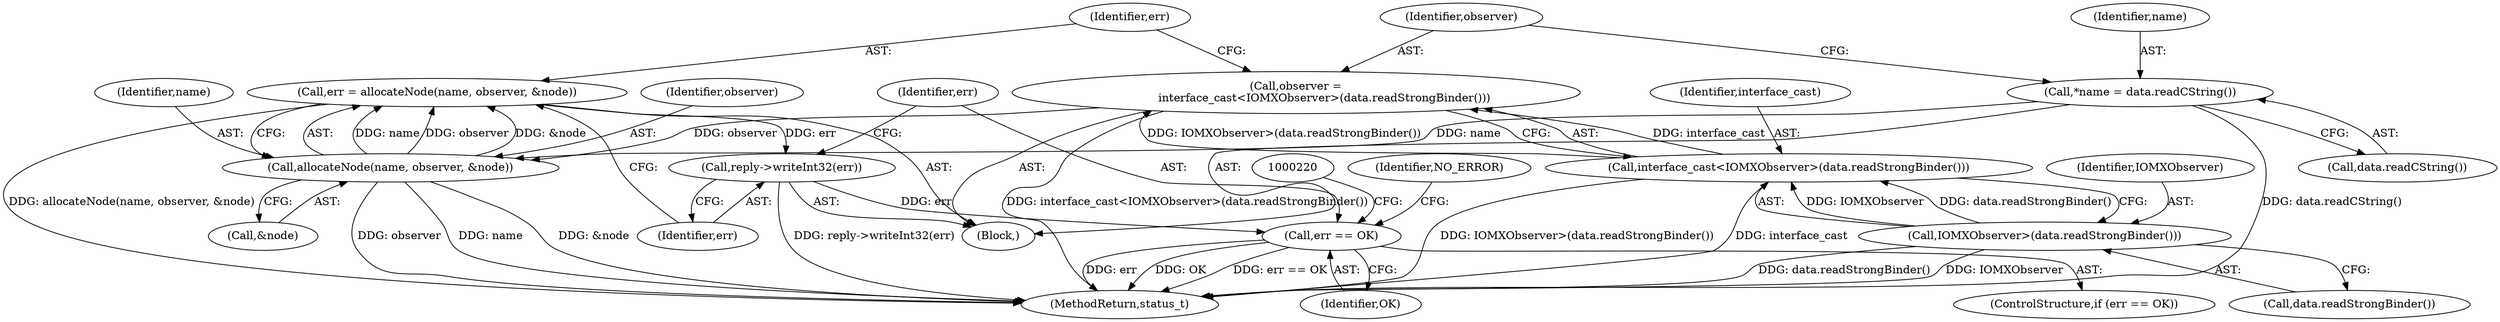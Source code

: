 digraph "0_Android_295c883fe3105b19bcd0f9e07d54c6b589fc5bff@API" {
"1000204" [label="(Call,err = allocateNode(name, observer, &node))"];
"1000206" [label="(Call,allocateNode(name, observer, &node))"];
"1000191" [label="(Call,*name = data.readCString())"];
"1000195" [label="(Call,observer =\n                interface_cast<IOMXObserver>(data.readStrongBinder()))"];
"1000197" [label="(Call,interface_cast<IOMXObserver>(data.readStrongBinder()))"];
"1000199" [label="(Call,IOMXObserver>(data.readStrongBinder()))"];
"1000211" [label="(Call,reply->writeInt32(err))"];
"1000214" [label="(Call,err == OK)"];
"1000205" [label="(Identifier,err)"];
"1000201" [label="(Call,data.readStrongBinder())"];
"1000195" [label="(Call,observer =\n                interface_cast<IOMXObserver>(data.readStrongBinder()))"];
"1000185" [label="(Block,)"];
"1001214" [label="(MethodReturn,status_t)"];
"1000193" [label="(Call,data.readCString())"];
"1000208" [label="(Identifier,observer)"];
"1000196" [label="(Identifier,observer)"];
"1000216" [label="(Identifier,OK)"];
"1000211" [label="(Call,reply->writeInt32(err))"];
"1000206" [label="(Call,allocateNode(name, observer, &node))"];
"1000192" [label="(Identifier,name)"];
"1000209" [label="(Call,&node)"];
"1000200" [label="(Identifier,IOMXObserver)"];
"1000213" [label="(ControlStructure,if (err == OK))"];
"1000204" [label="(Call,err = allocateNode(name, observer, &node))"];
"1000212" [label="(Identifier,err)"];
"1000207" [label="(Identifier,name)"];
"1000215" [label="(Identifier,err)"];
"1000199" [label="(Call,IOMXObserver>(data.readStrongBinder()))"];
"1000198" [label="(Identifier,interface_cast)"];
"1000191" [label="(Call,*name = data.readCString())"];
"1000223" [label="(Identifier,NO_ERROR)"];
"1000214" [label="(Call,err == OK)"];
"1000197" [label="(Call,interface_cast<IOMXObserver>(data.readStrongBinder()))"];
"1000204" -> "1000185"  [label="AST: "];
"1000204" -> "1000206"  [label="CFG: "];
"1000205" -> "1000204"  [label="AST: "];
"1000206" -> "1000204"  [label="AST: "];
"1000212" -> "1000204"  [label="CFG: "];
"1000204" -> "1001214"  [label="DDG: allocateNode(name, observer, &node)"];
"1000206" -> "1000204"  [label="DDG: name"];
"1000206" -> "1000204"  [label="DDG: observer"];
"1000206" -> "1000204"  [label="DDG: &node"];
"1000204" -> "1000211"  [label="DDG: err"];
"1000206" -> "1000209"  [label="CFG: "];
"1000207" -> "1000206"  [label="AST: "];
"1000208" -> "1000206"  [label="AST: "];
"1000209" -> "1000206"  [label="AST: "];
"1000206" -> "1001214"  [label="DDG: &node"];
"1000206" -> "1001214"  [label="DDG: observer"];
"1000206" -> "1001214"  [label="DDG: name"];
"1000191" -> "1000206"  [label="DDG: name"];
"1000195" -> "1000206"  [label="DDG: observer"];
"1000191" -> "1000185"  [label="AST: "];
"1000191" -> "1000193"  [label="CFG: "];
"1000192" -> "1000191"  [label="AST: "];
"1000193" -> "1000191"  [label="AST: "];
"1000196" -> "1000191"  [label="CFG: "];
"1000191" -> "1001214"  [label="DDG: data.readCString()"];
"1000195" -> "1000185"  [label="AST: "];
"1000195" -> "1000197"  [label="CFG: "];
"1000196" -> "1000195"  [label="AST: "];
"1000197" -> "1000195"  [label="AST: "];
"1000205" -> "1000195"  [label="CFG: "];
"1000195" -> "1001214"  [label="DDG: interface_cast<IOMXObserver>(data.readStrongBinder())"];
"1000197" -> "1000195"  [label="DDG: interface_cast"];
"1000197" -> "1000195"  [label="DDG: IOMXObserver>(data.readStrongBinder())"];
"1000197" -> "1000199"  [label="CFG: "];
"1000198" -> "1000197"  [label="AST: "];
"1000199" -> "1000197"  [label="AST: "];
"1000197" -> "1001214"  [label="DDG: IOMXObserver>(data.readStrongBinder())"];
"1000197" -> "1001214"  [label="DDG: interface_cast"];
"1000199" -> "1000197"  [label="DDG: IOMXObserver"];
"1000199" -> "1000197"  [label="DDG: data.readStrongBinder()"];
"1000199" -> "1000201"  [label="CFG: "];
"1000200" -> "1000199"  [label="AST: "];
"1000201" -> "1000199"  [label="AST: "];
"1000199" -> "1001214"  [label="DDG: data.readStrongBinder()"];
"1000199" -> "1001214"  [label="DDG: IOMXObserver"];
"1000211" -> "1000185"  [label="AST: "];
"1000211" -> "1000212"  [label="CFG: "];
"1000212" -> "1000211"  [label="AST: "];
"1000215" -> "1000211"  [label="CFG: "];
"1000211" -> "1001214"  [label="DDG: reply->writeInt32(err)"];
"1000211" -> "1000214"  [label="DDG: err"];
"1000214" -> "1000213"  [label="AST: "];
"1000214" -> "1000216"  [label="CFG: "];
"1000215" -> "1000214"  [label="AST: "];
"1000216" -> "1000214"  [label="AST: "];
"1000220" -> "1000214"  [label="CFG: "];
"1000223" -> "1000214"  [label="CFG: "];
"1000214" -> "1001214"  [label="DDG: OK"];
"1000214" -> "1001214"  [label="DDG: err == OK"];
"1000214" -> "1001214"  [label="DDG: err"];
}
